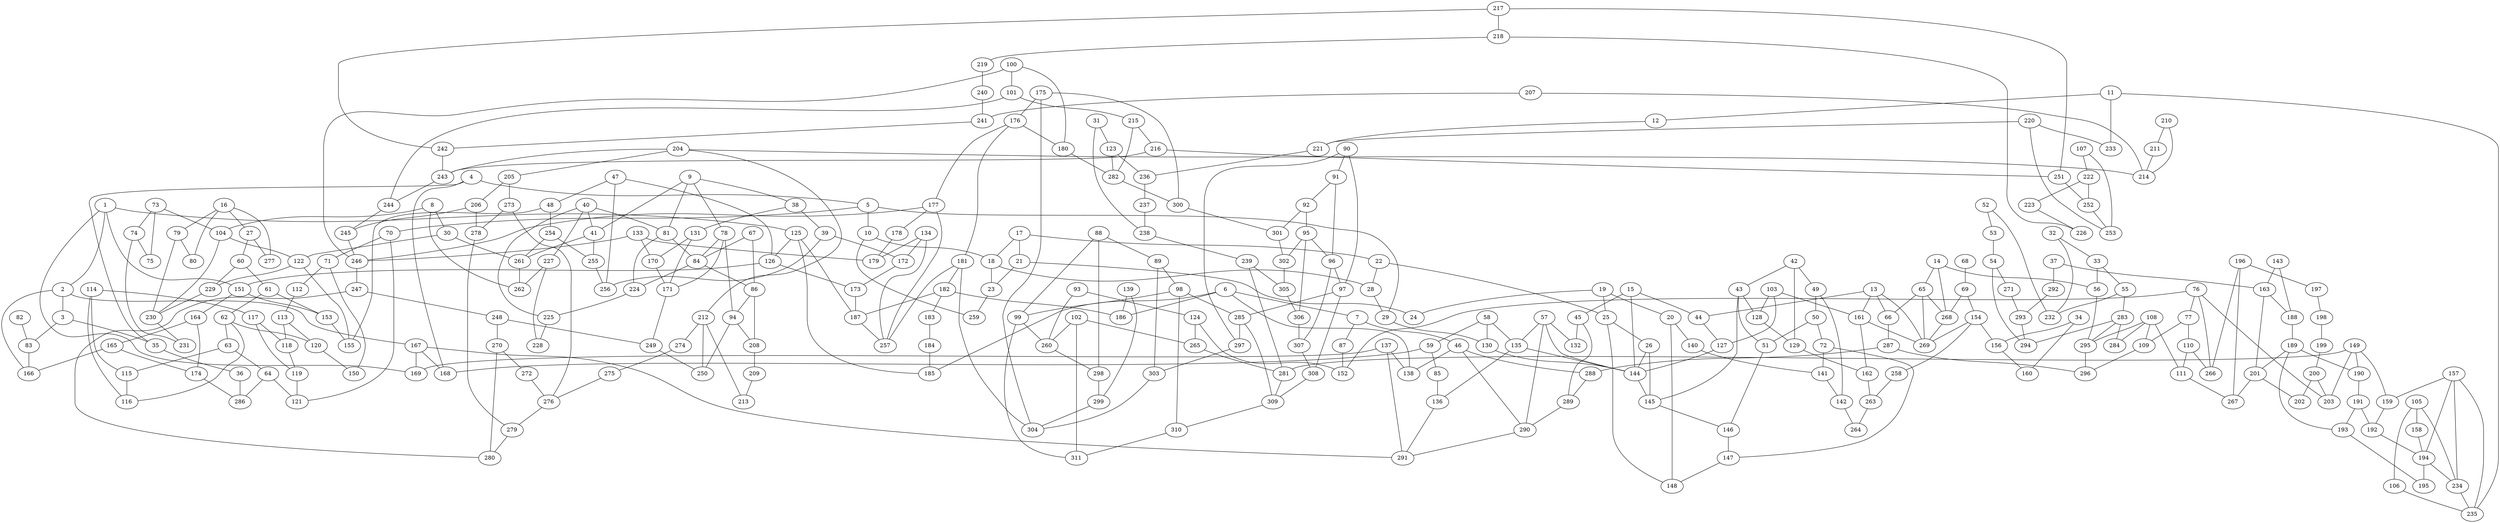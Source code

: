 graph {

	1 -- 2
	1 -- 125
	1 -- 151
	1 -- 169
	2 -- 3
	2 -- 166
	2 -- 167
	3 -- 35
	3 -- 83
	4 -- 5
	4 -- 35
	4 -- 168
	5 -- 10
	5 -- 29
	5 -- 70
	6 -- 7
	6 -- 138
	6 -- 185
	6 -- 186
	7 -- 46
	7 -- 87
	8 -- 30
	8 -- 104
	8 -- 262
	9 -- 38
	9 -- 41
	9 -- 78
	9 -- 81
	10 -- 18
	10 -- 259
	11 -- 12
	11 -- 233
	11 -- 235
	12 -- 221
	13 -- 44
	13 -- 66
	13 -- 161
	13 -- 269
	14 -- 56
	14 -- 65
	14 -- 268
	15 -- 44
	15 -- 45
	15 -- 144
	16 -- 27
	16 -- 79
	16 -- 80
	16 -- 277
	17 -- 18
	17 -- 21
	17 -- 22
	18 -- 23
	18 -- 28
	19 -- 20
	19 -- 24
	19 -- 25
	20 -- 140
	20 -- 148
	21 -- 23
	21 -- 24
	22 -- 25
	22 -- 28
	23 -- 259
	25 -- 26
	25 -- 148
	26 -- 144
	26 -- 145
	27 -- 60
	27 -- 277
	28 -- 29
	29 -- 130
	30 -- 122
	30 -- 261
	31 -- 123
	31 -- 238
	32 -- 33
	32 -- 232
	33 -- 55
	33 -- 56
	34 -- 156
	34 -- 160
	35 -- 36
	36 -- 286
	37 -- 163
	37 -- 292
	38 -- 39
	38 -- 131
	39 -- 172
	39 -- 256
	40 -- 41
	40 -- 81
	40 -- 225
	40 -- 227
	41 -- 255
	41 -- 261
	42 -- 43
	42 -- 49
	42 -- 129
	43 -- 51
	43 -- 128
	43 -- 145
	44 -- 127
	45 -- 132
	45 -- 289
	46 -- 138
	46 -- 288
	46 -- 290
	47 -- 48
	47 -- 126
	47 -- 256
	48 -- 155
	48 -- 254
	49 -- 50
	49 -- 142
	50 -- 51
	50 -- 72
	51 -- 146
	52 -- 53
	52 -- 232
	53 -- 54
	54 -- 271
	54 -- 294
	55 -- 232
	55 -- 283
	56 -- 295
	57 -- 132
	57 -- 135
	57 -- 144
	57 -- 290
	58 -- 59
	58 -- 130
	58 -- 135
	59 -- 85
	59 -- 168
	60 -- 61
	60 -- 229
	61 -- 62
	61 -- 153
	62 -- 63
	62 -- 116
	62 -- 120
	63 -- 64
	63 -- 115
	64 -- 121
	64 -- 286
	65 -- 66
	65 -- 268
	65 -- 269
	66 -- 287
	67 -- 84
	67 -- 86
	68 -- 69
	69 -- 154
	69 -- 268
	70 -- 71
	70 -- 121
	71 -- 112
	71 -- 150
	72 -- 141
	72 -- 147
	73 -- 74
	73 -- 75
	73 -- 104
	74 -- 75
	74 -- 231
	76 -- 77
	76 -- 152
	76 -- 203
	76 -- 266
	77 -- 109
	77 -- 110
	78 -- 84
	78 -- 94
	78 -- 171
	79 -- 80
	79 -- 230
	81 -- 84
	81 -- 224
	82 -- 83
	83 -- 166
	84 -- 86
	84 -- 224
	85 -- 136
	86 -- 94
	86 -- 208
	87 -- 152
	88 -- 89
	88 -- 99
	88 -- 298
	89 -- 98
	89 -- 303
	90 -- 91
	90 -- 97
	90 -- 297
	91 -- 92
	91 -- 96
	92 -- 95
	92 -- 301
	93 -- 124
	93 -- 260
	94 -- 208
	94 -- 250
	95 -- 96
	95 -- 302
	95 -- 306
	96 -- 97
	96 -- 307
	97 -- 285
	97 -- 308
	98 -- 99
	98 -- 285
	98 -- 310
	99 -- 260
	99 -- 311
	100 -- 101
	100 -- 180
	100 -- 246
	101 -- 215
	101 -- 244
	102 -- 260
	102 -- 265
	102 -- 311
	103 -- 127
	103 -- 128
	103 -- 161
	104 -- 122
	104 -- 230
	105 -- 106
	105 -- 158
	105 -- 234
	106 -- 235
	107 -- 222
	107 -- 253
	108 -- 109
	108 -- 111
	108 -- 284
	108 -- 295
	109 -- 296
	110 -- 111
	110 -- 266
	111 -- 267
	112 -- 113
	113 -- 118
	113 -- 120
	114 -- 115
	114 -- 116
	114 -- 117
	115 -- 116
	117 -- 118
	117 -- 119
	118 -- 119
	119 -- 121
	120 -- 150
	122 -- 155
	122 -- 229
	123 -- 236
	123 -- 282
	124 -- 152
	124 -- 265
	125 -- 126
	125 -- 185
	125 -- 187
	126 -- 151
	126 -- 173
	127 -- 144
	128 -- 129
	129 -- 162
	130 -- 144
	131 -- 170
	131 -- 171
	133 -- 170
	133 -- 179
	133 -- 246
	134 -- 172
	134 -- 179
	134 -- 257
	135 -- 136
	135 -- 144
	136 -- 291
	137 -- 138
	137 -- 169
	137 -- 291
	139 -- 186
	139 -- 299
	140 -- 141
	141 -- 142
	142 -- 264
	143 -- 163
	143 -- 188
	144 -- 145
	145 -- 146
	146 -- 147
	147 -- 148
	149 -- 159
	149 -- 190
	149 -- 203
	149 -- 281
	151 -- 153
	151 -- 164
	153 -- 155
	154 -- 156
	154 -- 258
	154 -- 269
	156 -- 160
	157 -- 159
	157 -- 194
	157 -- 234
	157 -- 235
	158 -- 194
	159 -- 192
	161 -- 162
	161 -- 269
	162 -- 263
	163 -- 188
	163 -- 201
	164 -- 165
	164 -- 174
	165 -- 166
	165 -- 174
	167 -- 168
	167 -- 169
	167 -- 291
	170 -- 171
	171 -- 249
	172 -- 173
	173 -- 187
	174 -- 286
	175 -- 176
	175 -- 300
	175 -- 304
	176 -- 177
	176 -- 180
	176 -- 181
	177 -- 178
	177 -- 246
	177 -- 257
	178 -- 179
	180 -- 282
	181 -- 182
	181 -- 257
	181 -- 304
	182 -- 183
	182 -- 186
	182 -- 187
	183 -- 184
	184 -- 185
	187 -- 257
	188 -- 189
	189 -- 190
	189 -- 193
	189 -- 201
	190 -- 191
	191 -- 192
	191 -- 193
	192 -- 194
	193 -- 195
	194 -- 195
	194 -- 234
	196 -- 197
	196 -- 266
	196 -- 267
	197 -- 198
	198 -- 199
	199 -- 200
	200 -- 202
	200 -- 203
	201 -- 202
	201 -- 267
	204 -- 205
	204 -- 212
	204 -- 214
	204 -- 243
	205 -- 206
	205 -- 273
	206 -- 245
	206 -- 278
	207 -- 214
	207 -- 241
	208 -- 209
	209 -- 213
	210 -- 211
	210 -- 214
	211 -- 214
	212 -- 213
	212 -- 250
	212 -- 274
	215 -- 216
	215 -- 282
	216 -- 243
	216 -- 251
	217 -- 218
	217 -- 242
	217 -- 251
	218 -- 219
	218 -- 226
	219 -- 240
	220 -- 221
	220 -- 233
	220 -- 253
	221 -- 236
	222 -- 223
	222 -- 252
	223 -- 226
	224 -- 225
	225 -- 228
	227 -- 228
	227 -- 262
	229 -- 230
	230 -- 231
	234 -- 235
	236 -- 237
	237 -- 238
	238 -- 239
	239 -- 281
	239 -- 305
	240 -- 241
	241 -- 242
	242 -- 243
	243 -- 244
	244 -- 245
	245 -- 246
	246 -- 247
	247 -- 248
	247 -- 280
	248 -- 249
	248 -- 270
	249 -- 250
	251 -- 252
	252 -- 253
	254 -- 255
	254 -- 261
	255 -- 256
	258 -- 263
	260 -- 298
	261 -- 262
	263 -- 264
	265 -- 281
	268 -- 269
	270 -- 272
	270 -- 280
	271 -- 293
	272 -- 276
	273 -- 276
	273 -- 278
	274 -- 275
	275 -- 276
	276 -- 279
	278 -- 279
	279 -- 280
	281 -- 309
	282 -- 300
	283 -- 284
	283 -- 294
	283 -- 295
	285 -- 297
	285 -- 309
	287 -- 288
	287 -- 296
	288 -- 289
	289 -- 290
	290 -- 291
	292 -- 293
	293 -- 294
	295 -- 296
	297 -- 303
	298 -- 299
	299 -- 304
	300 -- 301
	301 -- 302
	302 -- 305
	303 -- 304
	305 -- 306
	306 -- 307
	307 -- 308
	308 -- 309
	309 -- 310
	310 -- 311

}
